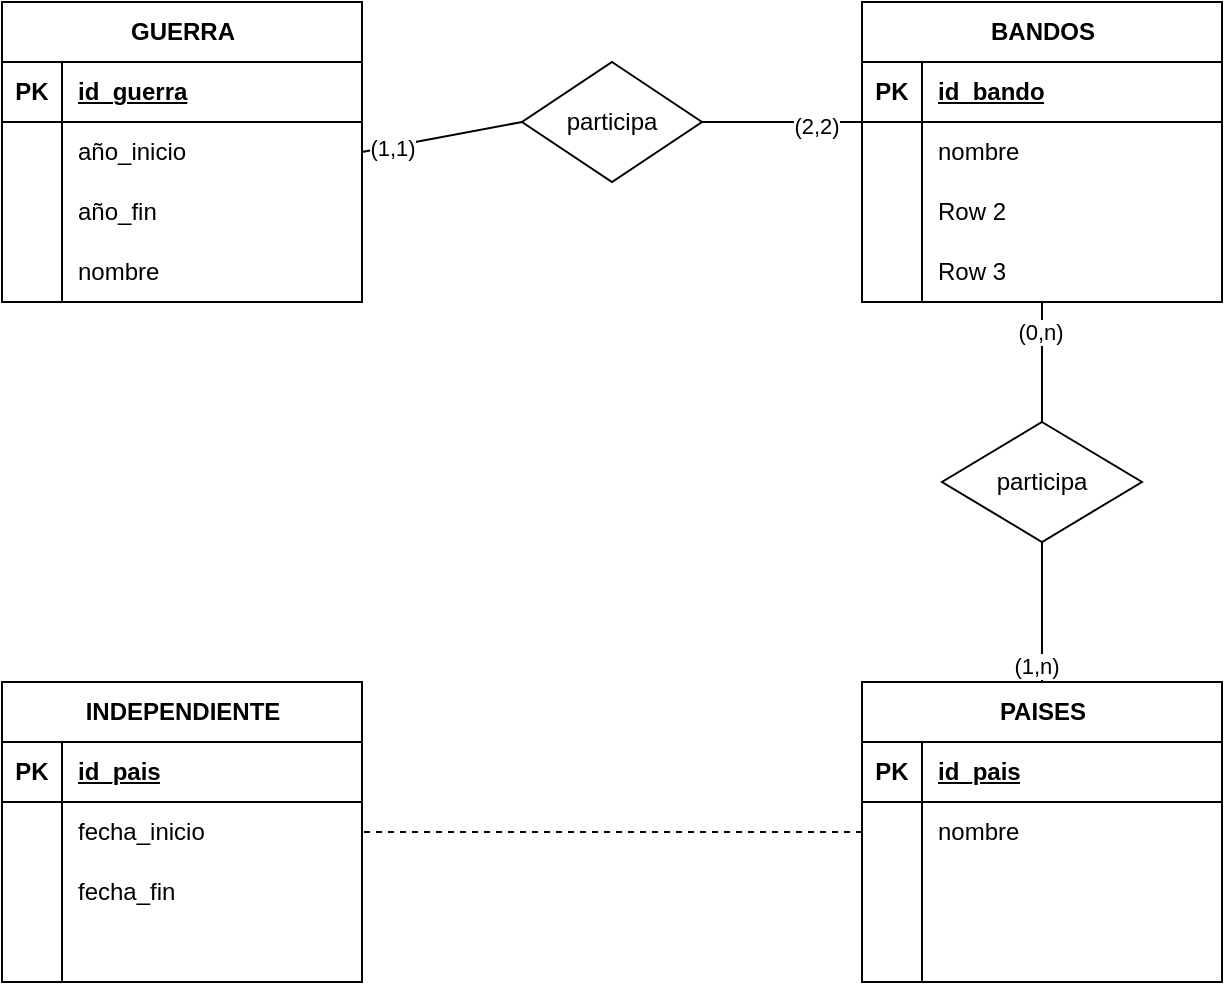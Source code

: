 <mxfile version="21.0.10" type="github"><diagram name="Página-1" id="fg-HHVNVD2znYNSa_OLs"><mxGraphModel dx="1247" dy="589" grid="1" gridSize="10" guides="1" tooltips="1" connect="1" arrows="1" fold="1" page="1" pageScale="1" pageWidth="827" pageHeight="1169" math="0" shadow="0"><root><mxCell id="0"/><mxCell id="1" parent="0"/><mxCell id="tRRrI99Bfm2S4Up4qnlX-5" value="GUERRA" style="shape=table;startSize=30;container=1;collapsible=1;childLayout=tableLayout;fixedRows=1;rowLines=0;fontStyle=1;align=center;resizeLast=1;html=1;" vertex="1" parent="1"><mxGeometry x="100" y="80" width="180" height="150" as="geometry"/></mxCell><mxCell id="tRRrI99Bfm2S4Up4qnlX-6" value="" style="shape=tableRow;horizontal=0;startSize=0;swimlaneHead=0;swimlaneBody=0;fillColor=none;collapsible=0;dropTarget=0;points=[[0,0.5],[1,0.5]];portConstraint=eastwest;top=0;left=0;right=0;bottom=1;" vertex="1" parent="tRRrI99Bfm2S4Up4qnlX-5"><mxGeometry y="30" width="180" height="30" as="geometry"/></mxCell><mxCell id="tRRrI99Bfm2S4Up4qnlX-7" value="PK" style="shape=partialRectangle;connectable=0;fillColor=none;top=0;left=0;bottom=0;right=0;fontStyle=1;overflow=hidden;whiteSpace=wrap;html=1;" vertex="1" parent="tRRrI99Bfm2S4Up4qnlX-6"><mxGeometry width="30" height="30" as="geometry"><mxRectangle width="30" height="30" as="alternateBounds"/></mxGeometry></mxCell><mxCell id="tRRrI99Bfm2S4Up4qnlX-8" value="id_guerra" style="shape=partialRectangle;connectable=0;fillColor=none;top=0;left=0;bottom=0;right=0;align=left;spacingLeft=6;fontStyle=5;overflow=hidden;whiteSpace=wrap;html=1;" vertex="1" parent="tRRrI99Bfm2S4Up4qnlX-6"><mxGeometry x="30" width="150" height="30" as="geometry"><mxRectangle width="150" height="30" as="alternateBounds"/></mxGeometry></mxCell><mxCell id="tRRrI99Bfm2S4Up4qnlX-9" value="" style="shape=tableRow;horizontal=0;startSize=0;swimlaneHead=0;swimlaneBody=0;fillColor=none;collapsible=0;dropTarget=0;points=[[0,0.5],[1,0.5]];portConstraint=eastwest;top=0;left=0;right=0;bottom=0;" vertex="1" parent="tRRrI99Bfm2S4Up4qnlX-5"><mxGeometry y="60" width="180" height="30" as="geometry"/></mxCell><mxCell id="tRRrI99Bfm2S4Up4qnlX-10" value="" style="shape=partialRectangle;connectable=0;fillColor=none;top=0;left=0;bottom=0;right=0;editable=1;overflow=hidden;whiteSpace=wrap;html=1;" vertex="1" parent="tRRrI99Bfm2S4Up4qnlX-9"><mxGeometry width="30" height="30" as="geometry"><mxRectangle width="30" height="30" as="alternateBounds"/></mxGeometry></mxCell><mxCell id="tRRrI99Bfm2S4Up4qnlX-11" value="año_inicio" style="shape=partialRectangle;connectable=0;fillColor=none;top=0;left=0;bottom=0;right=0;align=left;spacingLeft=6;overflow=hidden;whiteSpace=wrap;html=1;" vertex="1" parent="tRRrI99Bfm2S4Up4qnlX-9"><mxGeometry x="30" width="150" height="30" as="geometry"><mxRectangle width="150" height="30" as="alternateBounds"/></mxGeometry></mxCell><mxCell id="tRRrI99Bfm2S4Up4qnlX-12" value="" style="shape=tableRow;horizontal=0;startSize=0;swimlaneHead=0;swimlaneBody=0;fillColor=none;collapsible=0;dropTarget=0;points=[[0,0.5],[1,0.5]];portConstraint=eastwest;top=0;left=0;right=0;bottom=0;" vertex="1" parent="tRRrI99Bfm2S4Up4qnlX-5"><mxGeometry y="90" width="180" height="30" as="geometry"/></mxCell><mxCell id="tRRrI99Bfm2S4Up4qnlX-13" value="" style="shape=partialRectangle;connectable=0;fillColor=none;top=0;left=0;bottom=0;right=0;editable=1;overflow=hidden;whiteSpace=wrap;html=1;" vertex="1" parent="tRRrI99Bfm2S4Up4qnlX-12"><mxGeometry width="30" height="30" as="geometry"><mxRectangle width="30" height="30" as="alternateBounds"/></mxGeometry></mxCell><mxCell id="tRRrI99Bfm2S4Up4qnlX-14" value="año_fin" style="shape=partialRectangle;connectable=0;fillColor=none;top=0;left=0;bottom=0;right=0;align=left;spacingLeft=6;overflow=hidden;whiteSpace=wrap;html=1;" vertex="1" parent="tRRrI99Bfm2S4Up4qnlX-12"><mxGeometry x="30" width="150" height="30" as="geometry"><mxRectangle width="150" height="30" as="alternateBounds"/></mxGeometry></mxCell><mxCell id="tRRrI99Bfm2S4Up4qnlX-15" value="" style="shape=tableRow;horizontal=0;startSize=0;swimlaneHead=0;swimlaneBody=0;fillColor=none;collapsible=0;dropTarget=0;points=[[0,0.5],[1,0.5]];portConstraint=eastwest;top=0;left=0;right=0;bottom=0;" vertex="1" parent="tRRrI99Bfm2S4Up4qnlX-5"><mxGeometry y="120" width="180" height="30" as="geometry"/></mxCell><mxCell id="tRRrI99Bfm2S4Up4qnlX-16" value="" style="shape=partialRectangle;connectable=0;fillColor=none;top=0;left=0;bottom=0;right=0;editable=1;overflow=hidden;whiteSpace=wrap;html=1;" vertex="1" parent="tRRrI99Bfm2S4Up4qnlX-15"><mxGeometry width="30" height="30" as="geometry"><mxRectangle width="30" height="30" as="alternateBounds"/></mxGeometry></mxCell><mxCell id="tRRrI99Bfm2S4Up4qnlX-17" value="nombre" style="shape=partialRectangle;connectable=0;fillColor=none;top=0;left=0;bottom=0;right=0;align=left;spacingLeft=6;overflow=hidden;whiteSpace=wrap;html=1;" vertex="1" parent="tRRrI99Bfm2S4Up4qnlX-15"><mxGeometry x="30" width="150" height="30" as="geometry"><mxRectangle width="150" height="30" as="alternateBounds"/></mxGeometry></mxCell><mxCell id="tRRrI99Bfm2S4Up4qnlX-21" value="BANDOS" style="shape=table;startSize=30;container=1;collapsible=1;childLayout=tableLayout;fixedRows=1;rowLines=0;fontStyle=1;align=center;resizeLast=1;html=1;" vertex="1" parent="1"><mxGeometry x="530" y="80" width="180" height="150" as="geometry"/></mxCell><mxCell id="tRRrI99Bfm2S4Up4qnlX-22" value="" style="shape=tableRow;horizontal=0;startSize=0;swimlaneHead=0;swimlaneBody=0;fillColor=none;collapsible=0;dropTarget=0;points=[[0,0.5],[1,0.5]];portConstraint=eastwest;top=0;left=0;right=0;bottom=1;" vertex="1" parent="tRRrI99Bfm2S4Up4qnlX-21"><mxGeometry y="30" width="180" height="30" as="geometry"/></mxCell><mxCell id="tRRrI99Bfm2S4Up4qnlX-23" value="PK" style="shape=partialRectangle;connectable=0;fillColor=none;top=0;left=0;bottom=0;right=0;fontStyle=1;overflow=hidden;whiteSpace=wrap;html=1;" vertex="1" parent="tRRrI99Bfm2S4Up4qnlX-22"><mxGeometry width="30" height="30" as="geometry"><mxRectangle width="30" height="30" as="alternateBounds"/></mxGeometry></mxCell><mxCell id="tRRrI99Bfm2S4Up4qnlX-24" value="id_bando" style="shape=partialRectangle;connectable=0;fillColor=none;top=0;left=0;bottom=0;right=0;align=left;spacingLeft=6;fontStyle=5;overflow=hidden;whiteSpace=wrap;html=1;" vertex="1" parent="tRRrI99Bfm2S4Up4qnlX-22"><mxGeometry x="30" width="150" height="30" as="geometry"><mxRectangle width="150" height="30" as="alternateBounds"/></mxGeometry></mxCell><mxCell id="tRRrI99Bfm2S4Up4qnlX-25" value="" style="shape=tableRow;horizontal=0;startSize=0;swimlaneHead=0;swimlaneBody=0;fillColor=none;collapsible=0;dropTarget=0;points=[[0,0.5],[1,0.5]];portConstraint=eastwest;top=0;left=0;right=0;bottom=0;" vertex="1" parent="tRRrI99Bfm2S4Up4qnlX-21"><mxGeometry y="60" width="180" height="30" as="geometry"/></mxCell><mxCell id="tRRrI99Bfm2S4Up4qnlX-26" value="" style="shape=partialRectangle;connectable=0;fillColor=none;top=0;left=0;bottom=0;right=0;editable=1;overflow=hidden;whiteSpace=wrap;html=1;" vertex="1" parent="tRRrI99Bfm2S4Up4qnlX-25"><mxGeometry width="30" height="30" as="geometry"><mxRectangle width="30" height="30" as="alternateBounds"/></mxGeometry></mxCell><mxCell id="tRRrI99Bfm2S4Up4qnlX-27" value="nombre" style="shape=partialRectangle;connectable=0;fillColor=none;top=0;left=0;bottom=0;right=0;align=left;spacingLeft=6;overflow=hidden;whiteSpace=wrap;html=1;" vertex="1" parent="tRRrI99Bfm2S4Up4qnlX-25"><mxGeometry x="30" width="150" height="30" as="geometry"><mxRectangle width="150" height="30" as="alternateBounds"/></mxGeometry></mxCell><mxCell id="tRRrI99Bfm2S4Up4qnlX-28" value="" style="shape=tableRow;horizontal=0;startSize=0;swimlaneHead=0;swimlaneBody=0;fillColor=none;collapsible=0;dropTarget=0;points=[[0,0.5],[1,0.5]];portConstraint=eastwest;top=0;left=0;right=0;bottom=0;" vertex="1" parent="tRRrI99Bfm2S4Up4qnlX-21"><mxGeometry y="90" width="180" height="30" as="geometry"/></mxCell><mxCell id="tRRrI99Bfm2S4Up4qnlX-29" value="" style="shape=partialRectangle;connectable=0;fillColor=none;top=0;left=0;bottom=0;right=0;editable=1;overflow=hidden;whiteSpace=wrap;html=1;" vertex="1" parent="tRRrI99Bfm2S4Up4qnlX-28"><mxGeometry width="30" height="30" as="geometry"><mxRectangle width="30" height="30" as="alternateBounds"/></mxGeometry></mxCell><mxCell id="tRRrI99Bfm2S4Up4qnlX-30" value="Row 2" style="shape=partialRectangle;connectable=0;fillColor=none;top=0;left=0;bottom=0;right=0;align=left;spacingLeft=6;overflow=hidden;whiteSpace=wrap;html=1;" vertex="1" parent="tRRrI99Bfm2S4Up4qnlX-28"><mxGeometry x="30" width="150" height="30" as="geometry"><mxRectangle width="150" height="30" as="alternateBounds"/></mxGeometry></mxCell><mxCell id="tRRrI99Bfm2S4Up4qnlX-31" value="" style="shape=tableRow;horizontal=0;startSize=0;swimlaneHead=0;swimlaneBody=0;fillColor=none;collapsible=0;dropTarget=0;points=[[0,0.5],[1,0.5]];portConstraint=eastwest;top=0;left=0;right=0;bottom=0;" vertex="1" parent="tRRrI99Bfm2S4Up4qnlX-21"><mxGeometry y="120" width="180" height="30" as="geometry"/></mxCell><mxCell id="tRRrI99Bfm2S4Up4qnlX-32" value="" style="shape=partialRectangle;connectable=0;fillColor=none;top=0;left=0;bottom=0;right=0;editable=1;overflow=hidden;whiteSpace=wrap;html=1;" vertex="1" parent="tRRrI99Bfm2S4Up4qnlX-31"><mxGeometry width="30" height="30" as="geometry"><mxRectangle width="30" height="30" as="alternateBounds"/></mxGeometry></mxCell><mxCell id="tRRrI99Bfm2S4Up4qnlX-33" value="Row 3" style="shape=partialRectangle;connectable=0;fillColor=none;top=0;left=0;bottom=0;right=0;align=left;spacingLeft=6;overflow=hidden;whiteSpace=wrap;html=1;" vertex="1" parent="tRRrI99Bfm2S4Up4qnlX-31"><mxGeometry x="30" width="150" height="30" as="geometry"><mxRectangle width="150" height="30" as="alternateBounds"/></mxGeometry></mxCell><mxCell id="tRRrI99Bfm2S4Up4qnlX-34" value="PAISES" style="shape=table;startSize=30;container=1;collapsible=1;childLayout=tableLayout;fixedRows=1;rowLines=0;fontStyle=1;align=center;resizeLast=1;html=1;" vertex="1" parent="1"><mxGeometry x="530" y="420" width="180" height="150" as="geometry"/></mxCell><mxCell id="tRRrI99Bfm2S4Up4qnlX-35" value="" style="shape=tableRow;horizontal=0;startSize=0;swimlaneHead=0;swimlaneBody=0;fillColor=none;collapsible=0;dropTarget=0;points=[[0,0.5],[1,0.5]];portConstraint=eastwest;top=0;left=0;right=0;bottom=1;" vertex="1" parent="tRRrI99Bfm2S4Up4qnlX-34"><mxGeometry y="30" width="180" height="30" as="geometry"/></mxCell><mxCell id="tRRrI99Bfm2S4Up4qnlX-36" value="PK" style="shape=partialRectangle;connectable=0;fillColor=none;top=0;left=0;bottom=0;right=0;fontStyle=1;overflow=hidden;whiteSpace=wrap;html=1;" vertex="1" parent="tRRrI99Bfm2S4Up4qnlX-35"><mxGeometry width="30" height="30" as="geometry"><mxRectangle width="30" height="30" as="alternateBounds"/></mxGeometry></mxCell><mxCell id="tRRrI99Bfm2S4Up4qnlX-37" value="id_pais" style="shape=partialRectangle;connectable=0;fillColor=none;top=0;left=0;bottom=0;right=0;align=left;spacingLeft=6;fontStyle=5;overflow=hidden;whiteSpace=wrap;html=1;" vertex="1" parent="tRRrI99Bfm2S4Up4qnlX-35"><mxGeometry x="30" width="150" height="30" as="geometry"><mxRectangle width="150" height="30" as="alternateBounds"/></mxGeometry></mxCell><mxCell id="tRRrI99Bfm2S4Up4qnlX-38" value="" style="shape=tableRow;horizontal=0;startSize=0;swimlaneHead=0;swimlaneBody=0;fillColor=none;collapsible=0;dropTarget=0;points=[[0,0.5],[1,0.5]];portConstraint=eastwest;top=0;left=0;right=0;bottom=0;" vertex="1" parent="tRRrI99Bfm2S4Up4qnlX-34"><mxGeometry y="60" width="180" height="30" as="geometry"/></mxCell><mxCell id="tRRrI99Bfm2S4Up4qnlX-39" value="" style="shape=partialRectangle;connectable=0;fillColor=none;top=0;left=0;bottom=0;right=0;editable=1;overflow=hidden;whiteSpace=wrap;html=1;" vertex="1" parent="tRRrI99Bfm2S4Up4qnlX-38"><mxGeometry width="30" height="30" as="geometry"><mxRectangle width="30" height="30" as="alternateBounds"/></mxGeometry></mxCell><mxCell id="tRRrI99Bfm2S4Up4qnlX-40" value="nombre" style="shape=partialRectangle;connectable=0;fillColor=none;top=0;left=0;bottom=0;right=0;align=left;spacingLeft=6;overflow=hidden;whiteSpace=wrap;html=1;" vertex="1" parent="tRRrI99Bfm2S4Up4qnlX-38"><mxGeometry x="30" width="150" height="30" as="geometry"><mxRectangle width="150" height="30" as="alternateBounds"/></mxGeometry></mxCell><mxCell id="tRRrI99Bfm2S4Up4qnlX-41" value="" style="shape=tableRow;horizontal=0;startSize=0;swimlaneHead=0;swimlaneBody=0;fillColor=none;collapsible=0;dropTarget=0;points=[[0,0.5],[1,0.5]];portConstraint=eastwest;top=0;left=0;right=0;bottom=0;" vertex="1" parent="tRRrI99Bfm2S4Up4qnlX-34"><mxGeometry y="90" width="180" height="30" as="geometry"/></mxCell><mxCell id="tRRrI99Bfm2S4Up4qnlX-42" value="" style="shape=partialRectangle;connectable=0;fillColor=none;top=0;left=0;bottom=0;right=0;editable=1;overflow=hidden;whiteSpace=wrap;html=1;" vertex="1" parent="tRRrI99Bfm2S4Up4qnlX-41"><mxGeometry width="30" height="30" as="geometry"><mxRectangle width="30" height="30" as="alternateBounds"/></mxGeometry></mxCell><mxCell id="tRRrI99Bfm2S4Up4qnlX-43" value="" style="shape=partialRectangle;connectable=0;fillColor=none;top=0;left=0;bottom=0;right=0;align=left;spacingLeft=6;overflow=hidden;whiteSpace=wrap;html=1;" vertex="1" parent="tRRrI99Bfm2S4Up4qnlX-41"><mxGeometry x="30" width="150" height="30" as="geometry"><mxRectangle width="150" height="30" as="alternateBounds"/></mxGeometry></mxCell><mxCell id="tRRrI99Bfm2S4Up4qnlX-44" value="" style="shape=tableRow;horizontal=0;startSize=0;swimlaneHead=0;swimlaneBody=0;fillColor=none;collapsible=0;dropTarget=0;points=[[0,0.5],[1,0.5]];portConstraint=eastwest;top=0;left=0;right=0;bottom=0;" vertex="1" parent="tRRrI99Bfm2S4Up4qnlX-34"><mxGeometry y="120" width="180" height="30" as="geometry"/></mxCell><mxCell id="tRRrI99Bfm2S4Up4qnlX-45" value="" style="shape=partialRectangle;connectable=0;fillColor=none;top=0;left=0;bottom=0;right=0;editable=1;overflow=hidden;whiteSpace=wrap;html=1;" vertex="1" parent="tRRrI99Bfm2S4Up4qnlX-44"><mxGeometry width="30" height="30" as="geometry"><mxRectangle width="30" height="30" as="alternateBounds"/></mxGeometry></mxCell><mxCell id="tRRrI99Bfm2S4Up4qnlX-46" value="" style="shape=partialRectangle;connectable=0;fillColor=none;top=0;left=0;bottom=0;right=0;align=left;spacingLeft=6;overflow=hidden;whiteSpace=wrap;html=1;" vertex="1" parent="tRRrI99Bfm2S4Up4qnlX-44"><mxGeometry x="30" width="150" height="30" as="geometry"><mxRectangle width="150" height="30" as="alternateBounds"/></mxGeometry></mxCell><mxCell id="tRRrI99Bfm2S4Up4qnlX-47" value="INDEPENDIENTE" style="shape=table;startSize=30;container=1;collapsible=1;childLayout=tableLayout;fixedRows=1;rowLines=0;fontStyle=1;align=center;resizeLast=1;html=1;" vertex="1" parent="1"><mxGeometry x="100" y="420" width="180" height="150" as="geometry"/></mxCell><mxCell id="tRRrI99Bfm2S4Up4qnlX-48" value="" style="shape=tableRow;horizontal=0;startSize=0;swimlaneHead=0;swimlaneBody=0;fillColor=none;collapsible=0;dropTarget=0;points=[[0,0.5],[1,0.5]];portConstraint=eastwest;top=0;left=0;right=0;bottom=1;" vertex="1" parent="tRRrI99Bfm2S4Up4qnlX-47"><mxGeometry y="30" width="180" height="30" as="geometry"/></mxCell><mxCell id="tRRrI99Bfm2S4Up4qnlX-49" value="PK" style="shape=partialRectangle;connectable=0;fillColor=none;top=0;left=0;bottom=0;right=0;fontStyle=1;overflow=hidden;whiteSpace=wrap;html=1;" vertex="1" parent="tRRrI99Bfm2S4Up4qnlX-48"><mxGeometry width="30" height="30" as="geometry"><mxRectangle width="30" height="30" as="alternateBounds"/></mxGeometry></mxCell><mxCell id="tRRrI99Bfm2S4Up4qnlX-50" value="id_pais" style="shape=partialRectangle;connectable=0;fillColor=none;top=0;left=0;bottom=0;right=0;align=left;spacingLeft=6;fontStyle=5;overflow=hidden;whiteSpace=wrap;html=1;" vertex="1" parent="tRRrI99Bfm2S4Up4qnlX-48"><mxGeometry x="30" width="150" height="30" as="geometry"><mxRectangle width="150" height="30" as="alternateBounds"/></mxGeometry></mxCell><mxCell id="tRRrI99Bfm2S4Up4qnlX-51" value="" style="shape=tableRow;horizontal=0;startSize=0;swimlaneHead=0;swimlaneBody=0;fillColor=none;collapsible=0;dropTarget=0;points=[[0,0.5],[1,0.5]];portConstraint=eastwest;top=0;left=0;right=0;bottom=0;" vertex="1" parent="tRRrI99Bfm2S4Up4qnlX-47"><mxGeometry y="60" width="180" height="30" as="geometry"/></mxCell><mxCell id="tRRrI99Bfm2S4Up4qnlX-52" value="" style="shape=partialRectangle;connectable=0;fillColor=none;top=0;left=0;bottom=0;right=0;editable=1;overflow=hidden;whiteSpace=wrap;html=1;" vertex="1" parent="tRRrI99Bfm2S4Up4qnlX-51"><mxGeometry width="30" height="30" as="geometry"><mxRectangle width="30" height="30" as="alternateBounds"/></mxGeometry></mxCell><mxCell id="tRRrI99Bfm2S4Up4qnlX-53" value="fecha_inicio" style="shape=partialRectangle;connectable=0;fillColor=none;top=0;left=0;bottom=0;right=0;align=left;spacingLeft=6;overflow=hidden;whiteSpace=wrap;html=1;" vertex="1" parent="tRRrI99Bfm2S4Up4qnlX-51"><mxGeometry x="30" width="150" height="30" as="geometry"><mxRectangle width="150" height="30" as="alternateBounds"/></mxGeometry></mxCell><mxCell id="tRRrI99Bfm2S4Up4qnlX-54" value="" style="shape=tableRow;horizontal=0;startSize=0;swimlaneHead=0;swimlaneBody=0;fillColor=none;collapsible=0;dropTarget=0;points=[[0,0.5],[1,0.5]];portConstraint=eastwest;top=0;left=0;right=0;bottom=0;" vertex="1" parent="tRRrI99Bfm2S4Up4qnlX-47"><mxGeometry y="90" width="180" height="30" as="geometry"/></mxCell><mxCell id="tRRrI99Bfm2S4Up4qnlX-55" value="" style="shape=partialRectangle;connectable=0;fillColor=none;top=0;left=0;bottom=0;right=0;editable=1;overflow=hidden;whiteSpace=wrap;html=1;" vertex="1" parent="tRRrI99Bfm2S4Up4qnlX-54"><mxGeometry width="30" height="30" as="geometry"><mxRectangle width="30" height="30" as="alternateBounds"/></mxGeometry></mxCell><mxCell id="tRRrI99Bfm2S4Up4qnlX-56" value="fecha_fin" style="shape=partialRectangle;connectable=0;fillColor=none;top=0;left=0;bottom=0;right=0;align=left;spacingLeft=6;overflow=hidden;whiteSpace=wrap;html=1;" vertex="1" parent="tRRrI99Bfm2S4Up4qnlX-54"><mxGeometry x="30" width="150" height="30" as="geometry"><mxRectangle width="150" height="30" as="alternateBounds"/></mxGeometry></mxCell><mxCell id="tRRrI99Bfm2S4Up4qnlX-57" value="" style="shape=tableRow;horizontal=0;startSize=0;swimlaneHead=0;swimlaneBody=0;fillColor=none;collapsible=0;dropTarget=0;points=[[0,0.5],[1,0.5]];portConstraint=eastwest;top=0;left=0;right=0;bottom=0;" vertex="1" parent="tRRrI99Bfm2S4Up4qnlX-47"><mxGeometry y="120" width="180" height="30" as="geometry"/></mxCell><mxCell id="tRRrI99Bfm2S4Up4qnlX-58" value="" style="shape=partialRectangle;connectable=0;fillColor=none;top=0;left=0;bottom=0;right=0;editable=1;overflow=hidden;whiteSpace=wrap;html=1;" vertex="1" parent="tRRrI99Bfm2S4Up4qnlX-57"><mxGeometry width="30" height="30" as="geometry"><mxRectangle width="30" height="30" as="alternateBounds"/></mxGeometry></mxCell><mxCell id="tRRrI99Bfm2S4Up4qnlX-59" value="" style="shape=partialRectangle;connectable=0;fillColor=none;top=0;left=0;bottom=0;right=0;align=left;spacingLeft=6;overflow=hidden;whiteSpace=wrap;html=1;" vertex="1" parent="tRRrI99Bfm2S4Up4qnlX-57"><mxGeometry x="30" width="150" height="30" as="geometry"><mxRectangle width="150" height="30" as="alternateBounds"/></mxGeometry></mxCell><mxCell id="tRRrI99Bfm2S4Up4qnlX-71" style="edgeStyle=none;rounded=0;orthogonalLoop=1;jettySize=auto;html=1;exitX=1;exitY=0.5;exitDx=0;exitDy=0;endArrow=none;endFill=0;" edge="1" parent="1" source="tRRrI99Bfm2S4Up4qnlX-60"><mxGeometry relative="1" as="geometry"><mxPoint x="530" y="140" as="targetPoint"/></mxGeometry></mxCell><mxCell id="tRRrI99Bfm2S4Up4qnlX-73" value="(2,2)" style="edgeLabel;html=1;align=center;verticalAlign=middle;resizable=0;points=[];" vertex="1" connectable="0" parent="tRRrI99Bfm2S4Up4qnlX-71"><mxGeometry x="0.425" y="-2" relative="1" as="geometry"><mxPoint as="offset"/></mxGeometry></mxCell><mxCell id="tRRrI99Bfm2S4Up4qnlX-72" style="edgeStyle=none;rounded=0;orthogonalLoop=1;jettySize=auto;html=1;exitX=0;exitY=0.5;exitDx=0;exitDy=0;entryX=1;entryY=0.5;entryDx=0;entryDy=0;endArrow=none;endFill=0;" edge="1" parent="1" source="tRRrI99Bfm2S4Up4qnlX-60" target="tRRrI99Bfm2S4Up4qnlX-9"><mxGeometry relative="1" as="geometry"/></mxCell><mxCell id="tRRrI99Bfm2S4Up4qnlX-74" value="(1,1)" style="edgeLabel;html=1;align=center;verticalAlign=middle;resizable=0;points=[];" vertex="1" connectable="0" parent="tRRrI99Bfm2S4Up4qnlX-72"><mxGeometry x="0.629" y="1" relative="1" as="geometry"><mxPoint as="offset"/></mxGeometry></mxCell><mxCell id="tRRrI99Bfm2S4Up4qnlX-60" value="participa" style="shape=rhombus;perimeter=rhombusPerimeter;whiteSpace=wrap;html=1;align=center;" vertex="1" parent="1"><mxGeometry x="360" y="110" width="90" height="60" as="geometry"/></mxCell><mxCell id="tRRrI99Bfm2S4Up4qnlX-68" style="edgeStyle=orthogonalEdgeStyle;rounded=0;orthogonalLoop=1;jettySize=auto;html=1;exitX=0.5;exitY=1;exitDx=0;exitDy=0;endArrow=none;endFill=0;entryX=0.5;entryY=0;entryDx=0;entryDy=0;" edge="1" parent="1" source="tRRrI99Bfm2S4Up4qnlX-61" target="tRRrI99Bfm2S4Up4qnlX-34"><mxGeometry relative="1" as="geometry"><mxPoint x="690" y="400" as="targetPoint"/><Array as="points"/></mxGeometry></mxCell><mxCell id="tRRrI99Bfm2S4Up4qnlX-76" value="(1,n)" style="edgeLabel;html=1;align=center;verticalAlign=middle;resizable=0;points=[];" vertex="1" connectable="0" parent="tRRrI99Bfm2S4Up4qnlX-68"><mxGeometry x="0.767" y="-3" relative="1" as="geometry"><mxPoint as="offset"/></mxGeometry></mxCell><mxCell id="tRRrI99Bfm2S4Up4qnlX-70" style="edgeStyle=none;rounded=0;orthogonalLoop=1;jettySize=auto;html=1;exitX=0.5;exitY=0;exitDx=0;exitDy=0;endArrow=none;endFill=0;" edge="1" parent="1" source="tRRrI99Bfm2S4Up4qnlX-61" target="tRRrI99Bfm2S4Up4qnlX-31"><mxGeometry relative="1" as="geometry"/></mxCell><mxCell id="tRRrI99Bfm2S4Up4qnlX-75" value="(0,n)" style="edgeLabel;html=1;align=center;verticalAlign=middle;resizable=0;points=[];" vertex="1" connectable="0" parent="tRRrI99Bfm2S4Up4qnlX-70"><mxGeometry x="0.5" y="1" relative="1" as="geometry"><mxPoint as="offset"/></mxGeometry></mxCell><mxCell id="tRRrI99Bfm2S4Up4qnlX-61" value="participa" style="shape=rhombus;perimeter=rhombusPerimeter;whiteSpace=wrap;html=1;align=center;" vertex="1" parent="1"><mxGeometry x="570" y="290" width="100" height="60" as="geometry"/></mxCell><mxCell id="tRRrI99Bfm2S4Up4qnlX-67" style="edgeStyle=orthogonalEdgeStyle;rounded=0;orthogonalLoop=1;jettySize=auto;html=1;exitX=0;exitY=0.5;exitDx=0;exitDy=0;entryX=1;entryY=0.5;entryDx=0;entryDy=0;dashed=1;endArrow=none;endFill=0;" edge="1" parent="1" source="tRRrI99Bfm2S4Up4qnlX-38" target="tRRrI99Bfm2S4Up4qnlX-51"><mxGeometry relative="1" as="geometry"/></mxCell></root></mxGraphModel></diagram></mxfile>